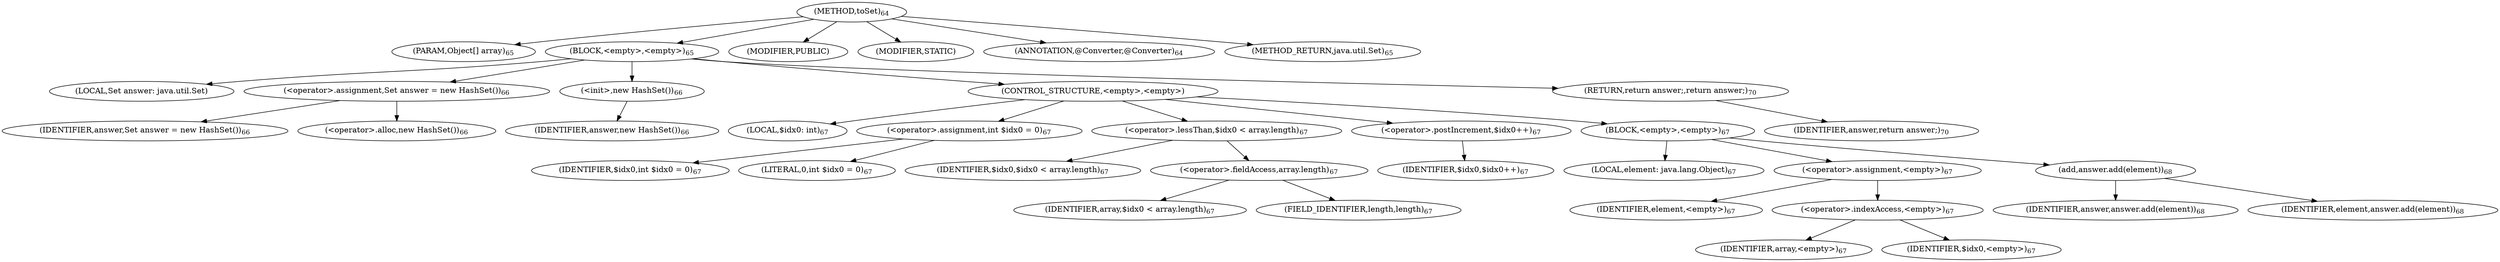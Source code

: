 digraph "toSet" {  
"71" [label = <(METHOD,toSet)<SUB>64</SUB>> ]
"72" [label = <(PARAM,Object[] array)<SUB>65</SUB>> ]
"73" [label = <(BLOCK,&lt;empty&gt;,&lt;empty&gt;)<SUB>65</SUB>> ]
"4" [label = <(LOCAL,Set answer: java.util.Set)> ]
"74" [label = <(&lt;operator&gt;.assignment,Set answer = new HashSet())<SUB>66</SUB>> ]
"75" [label = <(IDENTIFIER,answer,Set answer = new HashSet())<SUB>66</SUB>> ]
"76" [label = <(&lt;operator&gt;.alloc,new HashSet())<SUB>66</SUB>> ]
"77" [label = <(&lt;init&gt;,new HashSet())<SUB>66</SUB>> ]
"3" [label = <(IDENTIFIER,answer,new HashSet())<SUB>66</SUB>> ]
"78" [label = <(CONTROL_STRUCTURE,&lt;empty&gt;,&lt;empty&gt;)> ]
"79" [label = <(LOCAL,$idx0: int)<SUB>67</SUB>> ]
"80" [label = <(&lt;operator&gt;.assignment,int $idx0 = 0)<SUB>67</SUB>> ]
"81" [label = <(IDENTIFIER,$idx0,int $idx0 = 0)<SUB>67</SUB>> ]
"82" [label = <(LITERAL,0,int $idx0 = 0)<SUB>67</SUB>> ]
"83" [label = <(&lt;operator&gt;.lessThan,$idx0 &lt; array.length)<SUB>67</SUB>> ]
"84" [label = <(IDENTIFIER,$idx0,$idx0 &lt; array.length)<SUB>67</SUB>> ]
"85" [label = <(&lt;operator&gt;.fieldAccess,array.length)<SUB>67</SUB>> ]
"86" [label = <(IDENTIFIER,array,$idx0 &lt; array.length)<SUB>67</SUB>> ]
"87" [label = <(FIELD_IDENTIFIER,length,length)<SUB>67</SUB>> ]
"88" [label = <(&lt;operator&gt;.postIncrement,$idx0++)<SUB>67</SUB>> ]
"89" [label = <(IDENTIFIER,$idx0,$idx0++)<SUB>67</SUB>> ]
"90" [label = <(BLOCK,&lt;empty&gt;,&lt;empty&gt;)<SUB>67</SUB>> ]
"91" [label = <(LOCAL,element: java.lang.Object)<SUB>67</SUB>> ]
"92" [label = <(&lt;operator&gt;.assignment,&lt;empty&gt;)<SUB>67</SUB>> ]
"93" [label = <(IDENTIFIER,element,&lt;empty&gt;)<SUB>67</SUB>> ]
"94" [label = <(&lt;operator&gt;.indexAccess,&lt;empty&gt;)<SUB>67</SUB>> ]
"95" [label = <(IDENTIFIER,array,&lt;empty&gt;)<SUB>67</SUB>> ]
"96" [label = <(IDENTIFIER,$idx0,&lt;empty&gt;)<SUB>67</SUB>> ]
"97" [label = <(add,answer.add(element))<SUB>68</SUB>> ]
"98" [label = <(IDENTIFIER,answer,answer.add(element))<SUB>68</SUB>> ]
"99" [label = <(IDENTIFIER,element,answer.add(element))<SUB>68</SUB>> ]
"100" [label = <(RETURN,return answer;,return answer;)<SUB>70</SUB>> ]
"101" [label = <(IDENTIFIER,answer,return answer;)<SUB>70</SUB>> ]
"102" [label = <(MODIFIER,PUBLIC)> ]
"103" [label = <(MODIFIER,STATIC)> ]
"104" [label = <(ANNOTATION,@Converter,@Converter)<SUB>64</SUB>> ]
"105" [label = <(METHOD_RETURN,java.util.Set)<SUB>65</SUB>> ]
  "71" -> "72" 
  "71" -> "73" 
  "71" -> "102" 
  "71" -> "103" 
  "71" -> "104" 
  "71" -> "105" 
  "73" -> "4" 
  "73" -> "74" 
  "73" -> "77" 
  "73" -> "78" 
  "73" -> "100" 
  "74" -> "75" 
  "74" -> "76" 
  "77" -> "3" 
  "78" -> "79" 
  "78" -> "80" 
  "78" -> "83" 
  "78" -> "88" 
  "78" -> "90" 
  "80" -> "81" 
  "80" -> "82" 
  "83" -> "84" 
  "83" -> "85" 
  "85" -> "86" 
  "85" -> "87" 
  "88" -> "89" 
  "90" -> "91" 
  "90" -> "92" 
  "90" -> "97" 
  "92" -> "93" 
  "92" -> "94" 
  "94" -> "95" 
  "94" -> "96" 
  "97" -> "98" 
  "97" -> "99" 
  "100" -> "101" 
}
